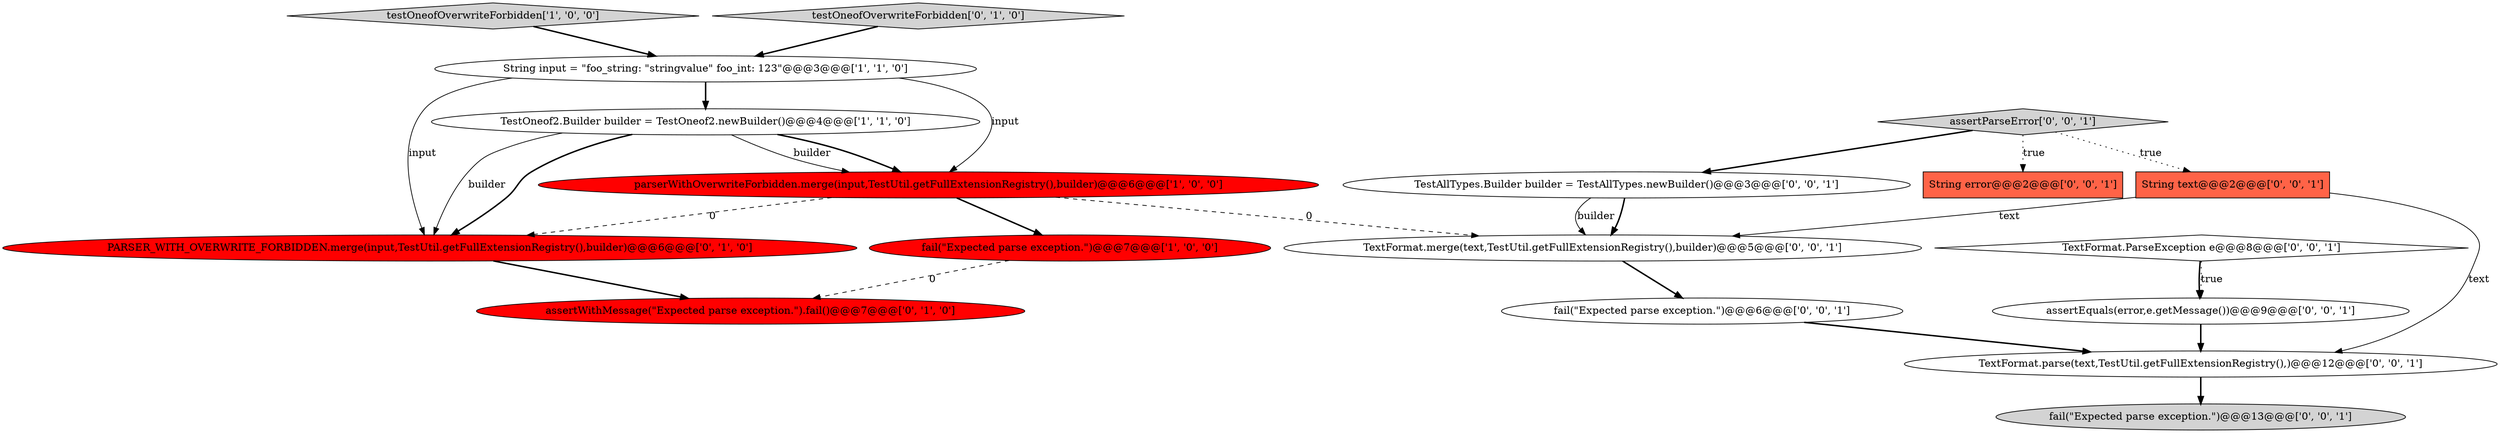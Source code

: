 digraph {
3 [style = filled, label = "testOneofOverwriteForbidden['1', '0', '0']", fillcolor = lightgray, shape = diamond image = "AAA0AAABBB1BBB"];
4 [style = filled, label = "fail(\"Expected parse exception.\")@@@7@@@['1', '0', '0']", fillcolor = red, shape = ellipse image = "AAA1AAABBB1BBB"];
0 [style = filled, label = "TestOneof2.Builder builder = TestOneof2.newBuilder()@@@4@@@['1', '1', '0']", fillcolor = white, shape = ellipse image = "AAA0AAABBB1BBB"];
13 [style = filled, label = "assertEquals(error,e.getMessage())@@@9@@@['0', '0', '1']", fillcolor = white, shape = ellipse image = "AAA0AAABBB3BBB"];
6 [style = filled, label = "assertWithMessage(\"Expected parse exception.\").fail()@@@7@@@['0', '1', '0']", fillcolor = red, shape = ellipse image = "AAA1AAABBB2BBB"];
12 [style = filled, label = "TextFormat.merge(text,TestUtil.getFullExtensionRegistry(),builder)@@@5@@@['0', '0', '1']", fillcolor = white, shape = ellipse image = "AAA0AAABBB3BBB"];
8 [style = filled, label = "assertParseError['0', '0', '1']", fillcolor = lightgray, shape = diamond image = "AAA0AAABBB3BBB"];
17 [style = filled, label = "TextFormat.ParseException e@@@8@@@['0', '0', '1']", fillcolor = white, shape = diamond image = "AAA0AAABBB3BBB"];
5 [style = filled, label = "testOneofOverwriteForbidden['0', '1', '0']", fillcolor = lightgray, shape = diamond image = "AAA0AAABBB2BBB"];
2 [style = filled, label = "String input = \"foo_string: \"stringvalue\" foo_int: 123\"@@@3@@@['1', '1', '0']", fillcolor = white, shape = ellipse image = "AAA0AAABBB1BBB"];
16 [style = filled, label = "TextFormat.parse(text,TestUtil.getFullExtensionRegistry(),)@@@12@@@['0', '0', '1']", fillcolor = white, shape = ellipse image = "AAA0AAABBB3BBB"];
10 [style = filled, label = "TestAllTypes.Builder builder = TestAllTypes.newBuilder()@@@3@@@['0', '0', '1']", fillcolor = white, shape = ellipse image = "AAA0AAABBB3BBB"];
1 [style = filled, label = "parserWithOverwriteForbidden.merge(input,TestUtil.getFullExtensionRegistry(),builder)@@@6@@@['1', '0', '0']", fillcolor = red, shape = ellipse image = "AAA1AAABBB1BBB"];
15 [style = filled, label = "String error@@@2@@@['0', '0', '1']", fillcolor = tomato, shape = box image = "AAA0AAABBB3BBB"];
7 [style = filled, label = "PARSER_WITH_OVERWRITE_FORBIDDEN.merge(input,TestUtil.getFullExtensionRegistry(),builder)@@@6@@@['0', '1', '0']", fillcolor = red, shape = ellipse image = "AAA1AAABBB2BBB"];
9 [style = filled, label = "fail(\"Expected parse exception.\")@@@13@@@['0', '0', '1']", fillcolor = lightgray, shape = ellipse image = "AAA0AAABBB3BBB"];
11 [style = filled, label = "fail(\"Expected parse exception.\")@@@6@@@['0', '0', '1']", fillcolor = white, shape = ellipse image = "AAA0AAABBB3BBB"];
14 [style = filled, label = "String text@@@2@@@['0', '0', '1']", fillcolor = tomato, shape = box image = "AAA0AAABBB3BBB"];
11->16 [style = bold, label=""];
8->10 [style = bold, label=""];
1->4 [style = bold, label=""];
0->7 [style = solid, label="builder"];
2->1 [style = solid, label="input"];
12->11 [style = bold, label=""];
8->15 [style = dotted, label="true"];
2->7 [style = solid, label="input"];
4->6 [style = dashed, label="0"];
13->16 [style = bold, label=""];
0->7 [style = bold, label=""];
14->16 [style = solid, label="text"];
14->12 [style = solid, label="text"];
1->12 [style = dashed, label="0"];
5->2 [style = bold, label=""];
2->0 [style = bold, label=""];
3->2 [style = bold, label=""];
10->12 [style = bold, label=""];
0->1 [style = bold, label=""];
8->14 [style = dotted, label="true"];
7->6 [style = bold, label=""];
17->13 [style = bold, label=""];
10->12 [style = solid, label="builder"];
1->7 [style = dashed, label="0"];
17->13 [style = dotted, label="true"];
16->9 [style = bold, label=""];
0->1 [style = solid, label="builder"];
}
